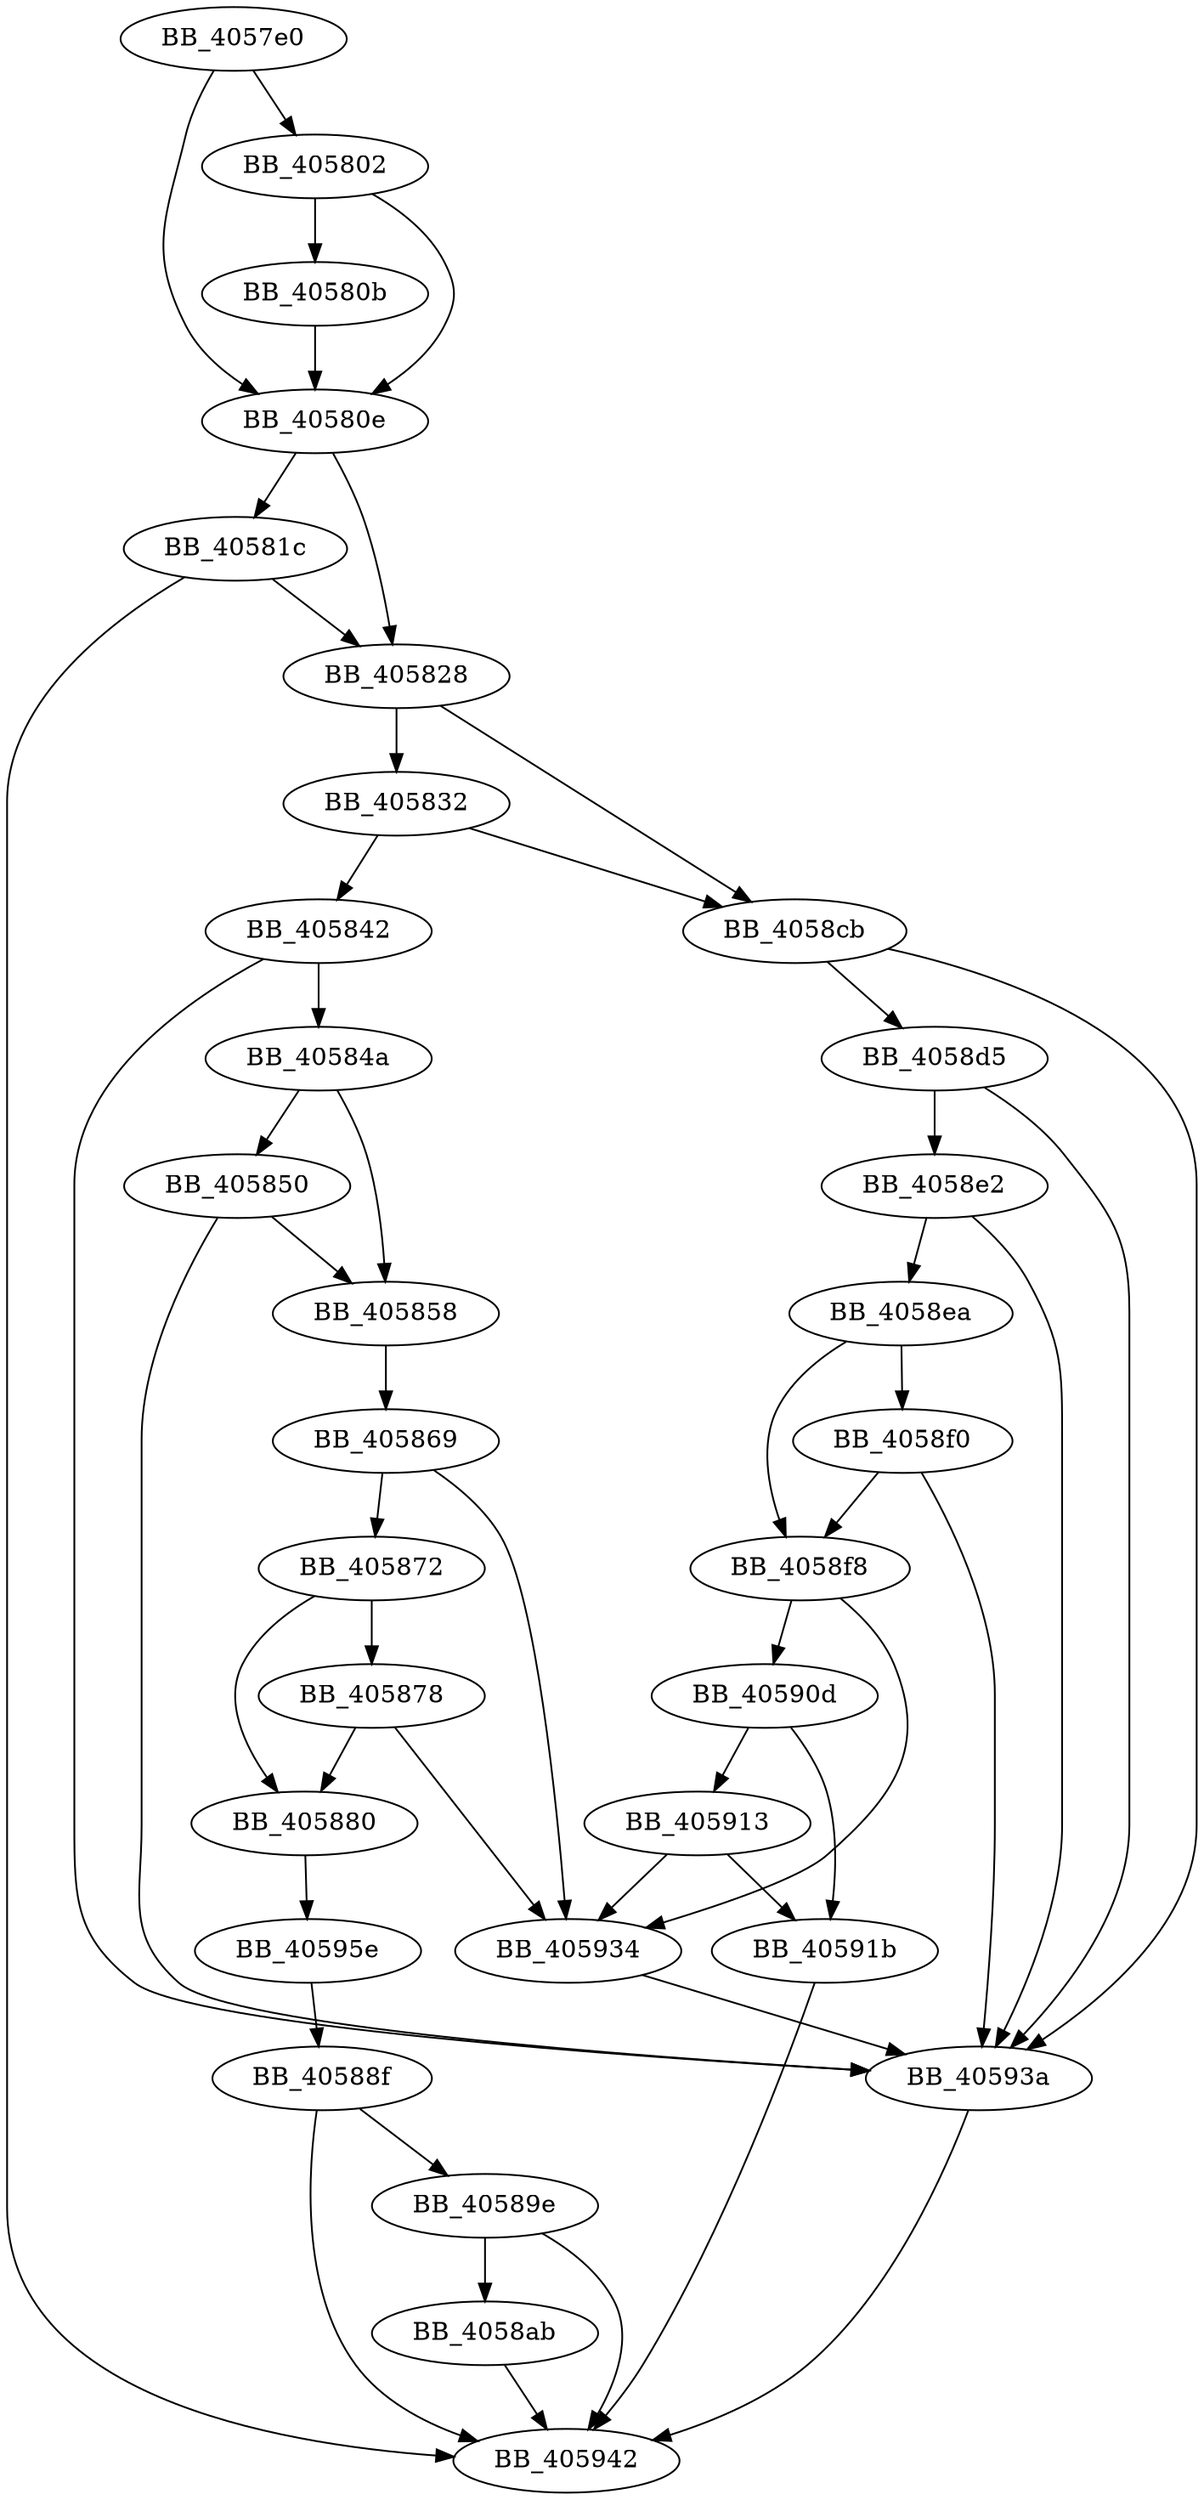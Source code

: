 DiGraph sub_4057E0{
BB_4057e0->BB_405802
BB_4057e0->BB_40580e
BB_405802->BB_40580b
BB_405802->BB_40580e
BB_40580b->BB_40580e
BB_40580e->BB_40581c
BB_40580e->BB_405828
BB_40581c->BB_405828
BB_40581c->BB_405942
BB_405828->BB_405832
BB_405828->BB_4058cb
BB_405832->BB_405842
BB_405832->BB_4058cb
BB_405842->BB_40584a
BB_405842->BB_40593a
BB_40584a->BB_405850
BB_40584a->BB_405858
BB_405850->BB_405858
BB_405850->BB_40593a
BB_405858->BB_405869
BB_405869->BB_405872
BB_405869->BB_405934
BB_405872->BB_405878
BB_405872->BB_405880
BB_405878->BB_405880
BB_405878->BB_405934
BB_405880->BB_40595e
BB_40588f->BB_40589e
BB_40588f->BB_405942
BB_40589e->BB_4058ab
BB_40589e->BB_405942
BB_4058ab->BB_405942
BB_4058cb->BB_4058d5
BB_4058cb->BB_40593a
BB_4058d5->BB_4058e2
BB_4058d5->BB_40593a
BB_4058e2->BB_4058ea
BB_4058e2->BB_40593a
BB_4058ea->BB_4058f0
BB_4058ea->BB_4058f8
BB_4058f0->BB_4058f8
BB_4058f0->BB_40593a
BB_4058f8->BB_40590d
BB_4058f8->BB_405934
BB_40590d->BB_405913
BB_40590d->BB_40591b
BB_405913->BB_40591b
BB_405913->BB_405934
BB_40591b->BB_405942
BB_405934->BB_40593a
BB_40593a->BB_405942
BB_40595e->BB_40588f
}
